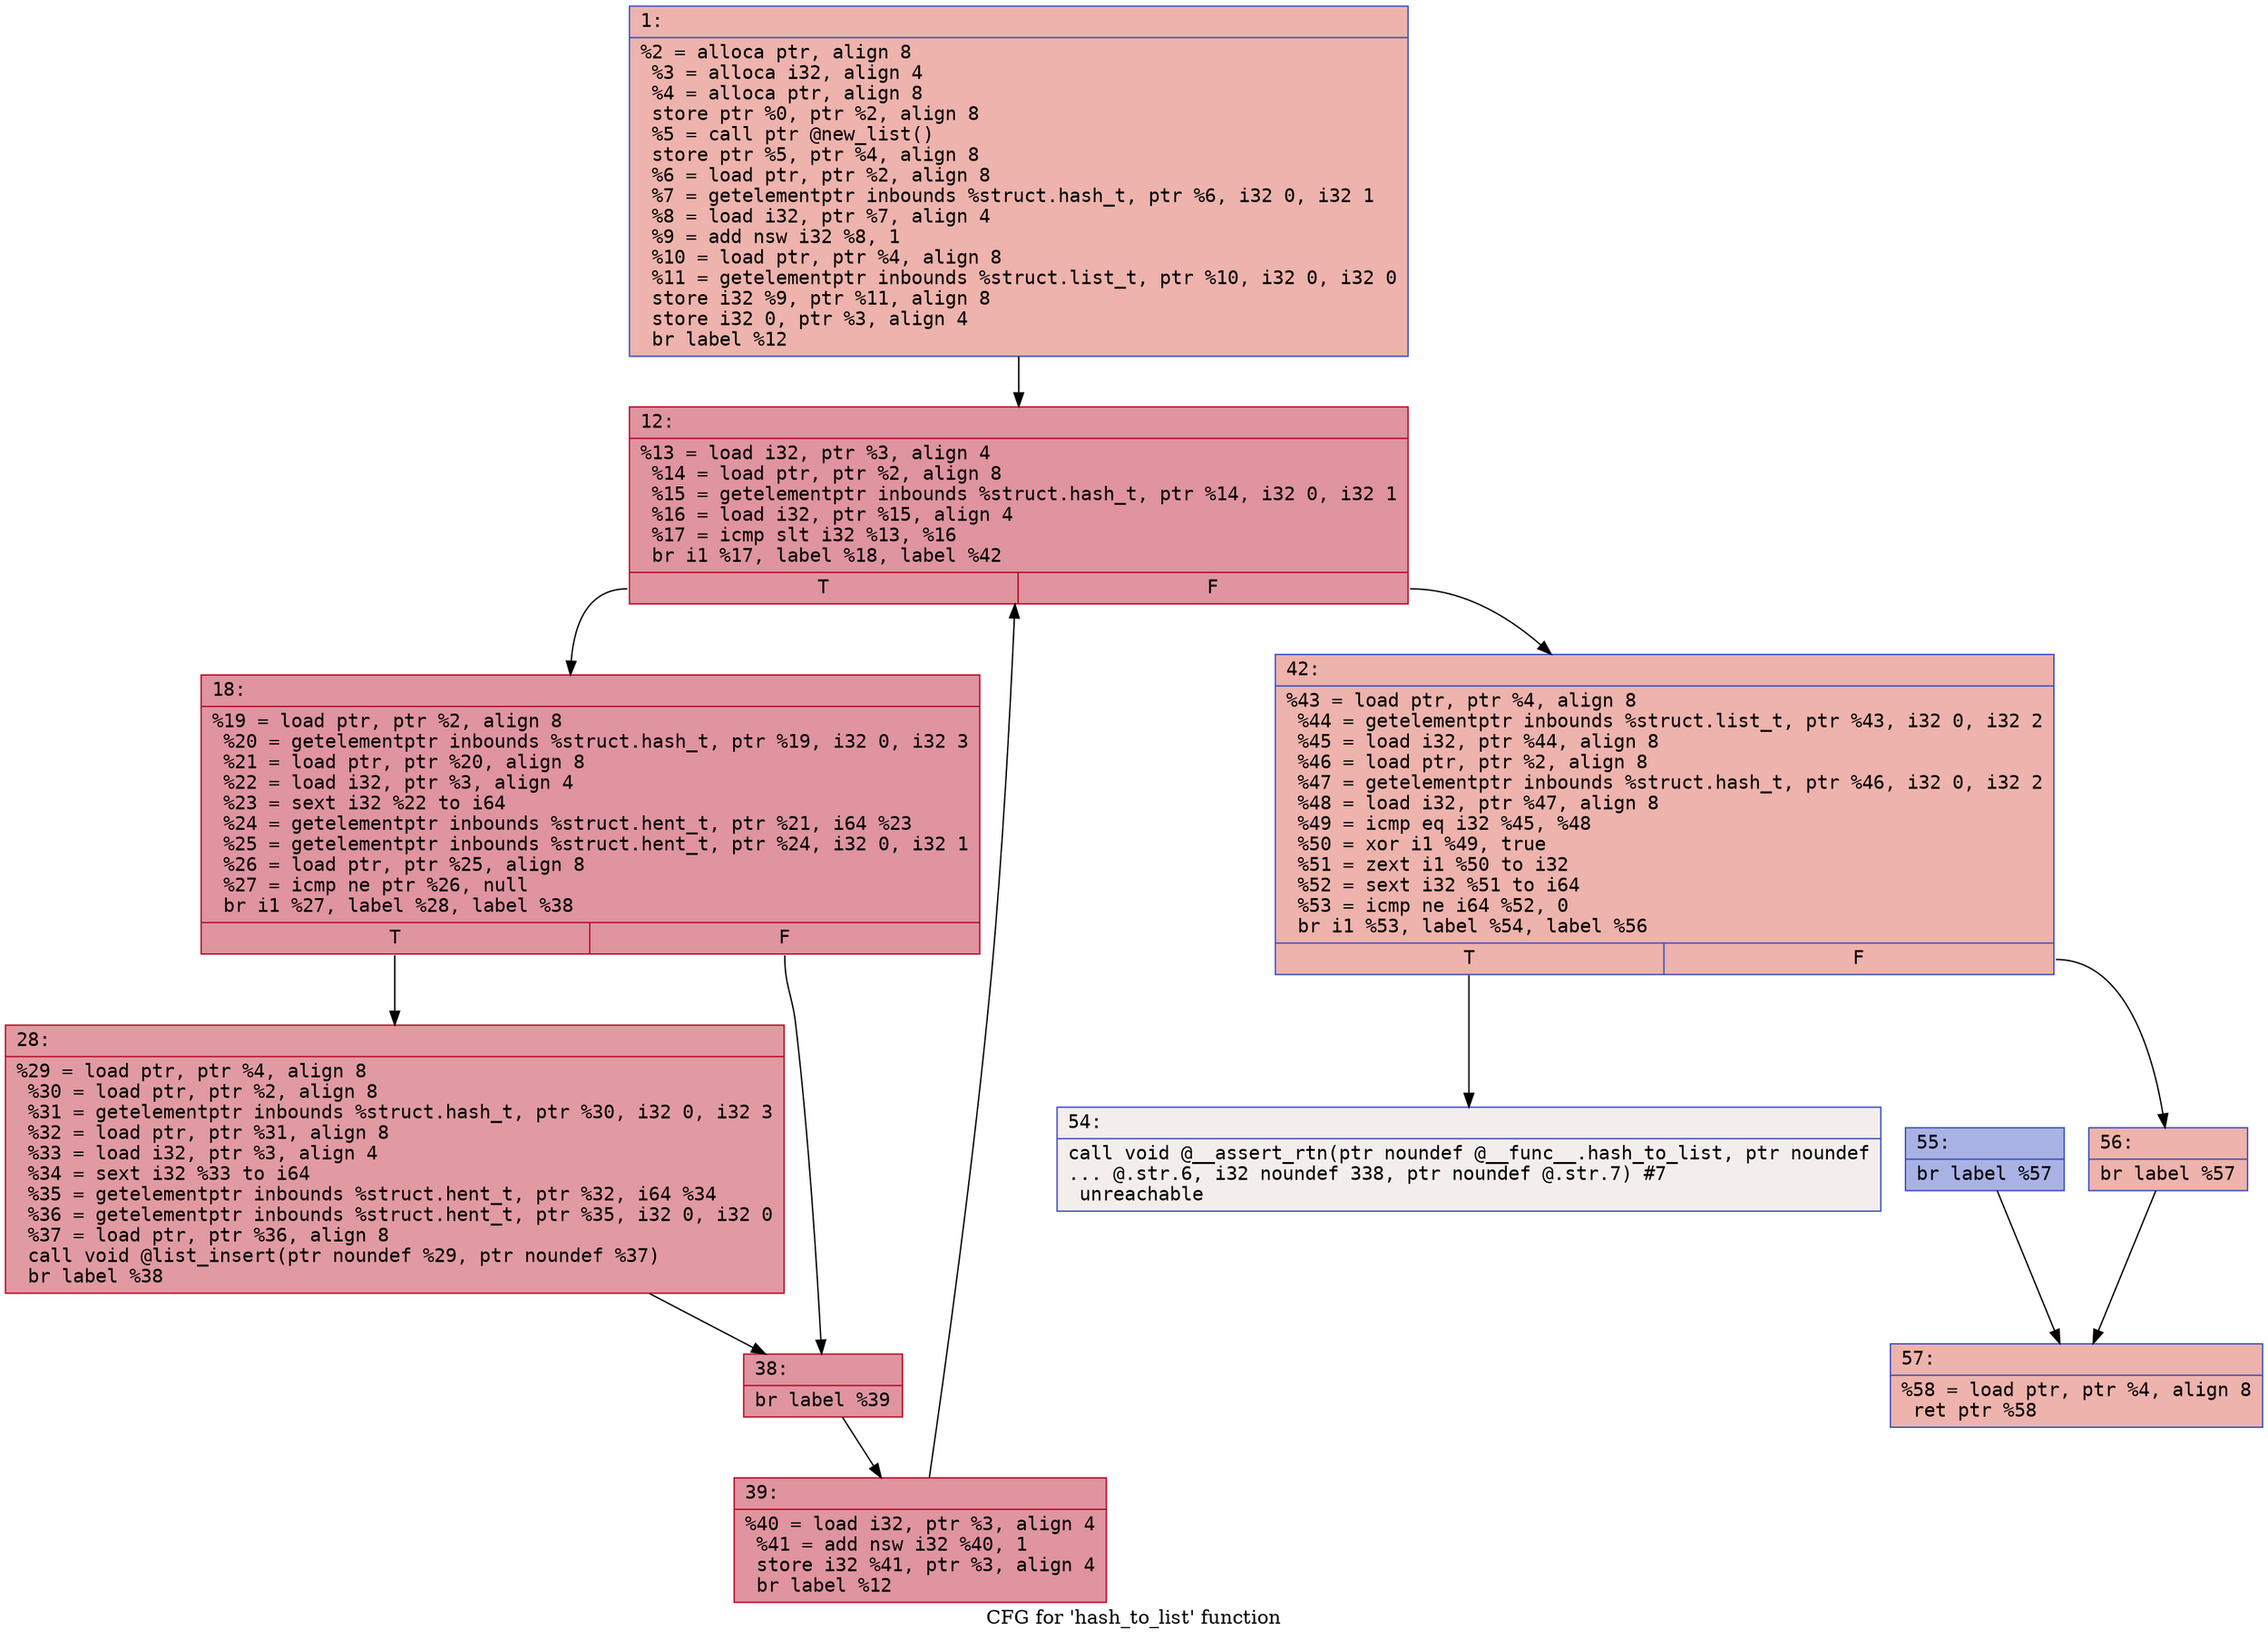 digraph "CFG for 'hash_to_list' function" {
	label="CFG for 'hash_to_list' function";

	Node0x6000003ef610 [shape=record,color="#3d50c3ff", style=filled, fillcolor="#d6524470" fontname="Courier",label="{1:\l|  %2 = alloca ptr, align 8\l  %3 = alloca i32, align 4\l  %4 = alloca ptr, align 8\l  store ptr %0, ptr %2, align 8\l  %5 = call ptr @new_list()\l  store ptr %5, ptr %4, align 8\l  %6 = load ptr, ptr %2, align 8\l  %7 = getelementptr inbounds %struct.hash_t, ptr %6, i32 0, i32 1\l  %8 = load i32, ptr %7, align 4\l  %9 = add nsw i32 %8, 1\l  %10 = load ptr, ptr %4, align 8\l  %11 = getelementptr inbounds %struct.list_t, ptr %10, i32 0, i32 0\l  store i32 %9, ptr %11, align 8\l  store i32 0, ptr %3, align 4\l  br label %12\l}"];
	Node0x6000003ef610 -> Node0x6000003ef660[tooltip="1 -> 12\nProbability 100.00%" ];
	Node0x6000003ef660 [shape=record,color="#b70d28ff", style=filled, fillcolor="#b70d2870" fontname="Courier",label="{12:\l|  %13 = load i32, ptr %3, align 4\l  %14 = load ptr, ptr %2, align 8\l  %15 = getelementptr inbounds %struct.hash_t, ptr %14, i32 0, i32 1\l  %16 = load i32, ptr %15, align 4\l  %17 = icmp slt i32 %13, %16\l  br i1 %17, label %18, label %42\l|{<s0>T|<s1>F}}"];
	Node0x6000003ef660:s0 -> Node0x6000003ef6b0[tooltip="12 -> 18\nProbability 96.88%" ];
	Node0x6000003ef660:s1 -> Node0x6000003ef7f0[tooltip="12 -> 42\nProbability 3.12%" ];
	Node0x6000003ef6b0 [shape=record,color="#b70d28ff", style=filled, fillcolor="#b70d2870" fontname="Courier",label="{18:\l|  %19 = load ptr, ptr %2, align 8\l  %20 = getelementptr inbounds %struct.hash_t, ptr %19, i32 0, i32 3\l  %21 = load ptr, ptr %20, align 8\l  %22 = load i32, ptr %3, align 4\l  %23 = sext i32 %22 to i64\l  %24 = getelementptr inbounds %struct.hent_t, ptr %21, i64 %23\l  %25 = getelementptr inbounds %struct.hent_t, ptr %24, i32 0, i32 1\l  %26 = load ptr, ptr %25, align 8\l  %27 = icmp ne ptr %26, null\l  br i1 %27, label %28, label %38\l|{<s0>T|<s1>F}}"];
	Node0x6000003ef6b0:s0 -> Node0x6000003ef700[tooltip="18 -> 28\nProbability 62.50%" ];
	Node0x6000003ef6b0:s1 -> Node0x6000003ef750[tooltip="18 -> 38\nProbability 37.50%" ];
	Node0x6000003ef700 [shape=record,color="#b70d28ff", style=filled, fillcolor="#bb1b2c70" fontname="Courier",label="{28:\l|  %29 = load ptr, ptr %4, align 8\l  %30 = load ptr, ptr %2, align 8\l  %31 = getelementptr inbounds %struct.hash_t, ptr %30, i32 0, i32 3\l  %32 = load ptr, ptr %31, align 8\l  %33 = load i32, ptr %3, align 4\l  %34 = sext i32 %33 to i64\l  %35 = getelementptr inbounds %struct.hent_t, ptr %32, i64 %34\l  %36 = getelementptr inbounds %struct.hent_t, ptr %35, i32 0, i32 0\l  %37 = load ptr, ptr %36, align 8\l  call void @list_insert(ptr noundef %29, ptr noundef %37)\l  br label %38\l}"];
	Node0x6000003ef700 -> Node0x6000003ef750[tooltip="28 -> 38\nProbability 100.00%" ];
	Node0x6000003ef750 [shape=record,color="#b70d28ff", style=filled, fillcolor="#b70d2870" fontname="Courier",label="{38:\l|  br label %39\l}"];
	Node0x6000003ef750 -> Node0x6000003ef7a0[tooltip="38 -> 39\nProbability 100.00%" ];
	Node0x6000003ef7a0 [shape=record,color="#b70d28ff", style=filled, fillcolor="#b70d2870" fontname="Courier",label="{39:\l|  %40 = load i32, ptr %3, align 4\l  %41 = add nsw i32 %40, 1\l  store i32 %41, ptr %3, align 4\l  br label %12\l}"];
	Node0x6000003ef7a0 -> Node0x6000003ef660[tooltip="39 -> 12\nProbability 100.00%" ];
	Node0x6000003ef7f0 [shape=record,color="#3d50c3ff", style=filled, fillcolor="#d6524470" fontname="Courier",label="{42:\l|  %43 = load ptr, ptr %4, align 8\l  %44 = getelementptr inbounds %struct.list_t, ptr %43, i32 0, i32 2\l  %45 = load i32, ptr %44, align 8\l  %46 = load ptr, ptr %2, align 8\l  %47 = getelementptr inbounds %struct.hash_t, ptr %46, i32 0, i32 2\l  %48 = load i32, ptr %47, align 8\l  %49 = icmp eq i32 %45, %48\l  %50 = xor i1 %49, true\l  %51 = zext i1 %50 to i32\l  %52 = sext i32 %51 to i64\l  %53 = icmp ne i64 %52, 0\l  br i1 %53, label %54, label %56\l|{<s0>T|<s1>F}}"];
	Node0x6000003ef7f0:s0 -> Node0x6000003ef840[tooltip="42 -> 54\nProbability 0.00%" ];
	Node0x6000003ef7f0:s1 -> Node0x6000003ef8e0[tooltip="42 -> 56\nProbability 100.00%" ];
	Node0x6000003ef840 [shape=record,color="#3d50c3ff", style=filled, fillcolor="#e5d8d170" fontname="Courier",label="{54:\l|  call void @__assert_rtn(ptr noundef @__func__.hash_to_list, ptr noundef\l... @.str.6, i32 noundef 338, ptr noundef @.str.7) #7\l  unreachable\l}"];
	Node0x6000003ef890 [shape=record,color="#3d50c3ff", style=filled, fillcolor="#3d50c370" fontname="Courier",label="{55:\l|  br label %57\l}"];
	Node0x6000003ef890 -> Node0x6000003ef930[tooltip="55 -> 57\nProbability 100.00%" ];
	Node0x6000003ef8e0 [shape=record,color="#3d50c3ff", style=filled, fillcolor="#d6524470" fontname="Courier",label="{56:\l|  br label %57\l}"];
	Node0x6000003ef8e0 -> Node0x6000003ef930[tooltip="56 -> 57\nProbability 100.00%" ];
	Node0x6000003ef930 [shape=record,color="#3d50c3ff", style=filled, fillcolor="#d6524470" fontname="Courier",label="{57:\l|  %58 = load ptr, ptr %4, align 8\l  ret ptr %58\l}"];
}
